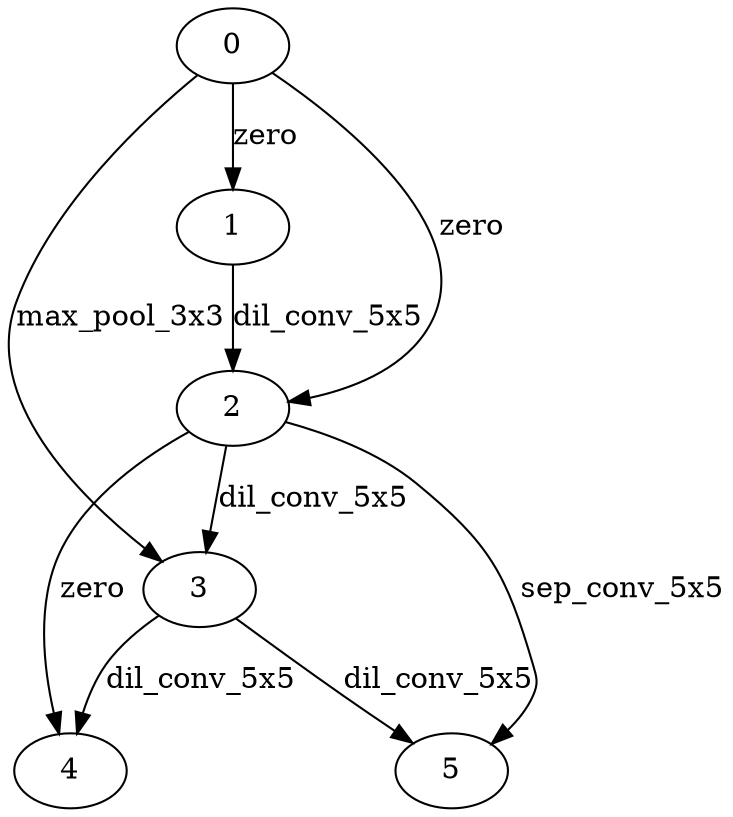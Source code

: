 digraph reduction_cell_2 {
	0 -> 1 [label=zero]
	1 -> 2 [label=dil_conv_5x5]
	0 -> 2 [label=zero]
	0 -> 3 [label=max_pool_3x3]
	2 -> 3 [label=dil_conv_5x5]
	3 -> 4 [label=dil_conv_5x5]
	2 -> 4 [label=zero]
	2 -> 5 [label=sep_conv_5x5]
	3 -> 5 [label=dil_conv_5x5]
}
